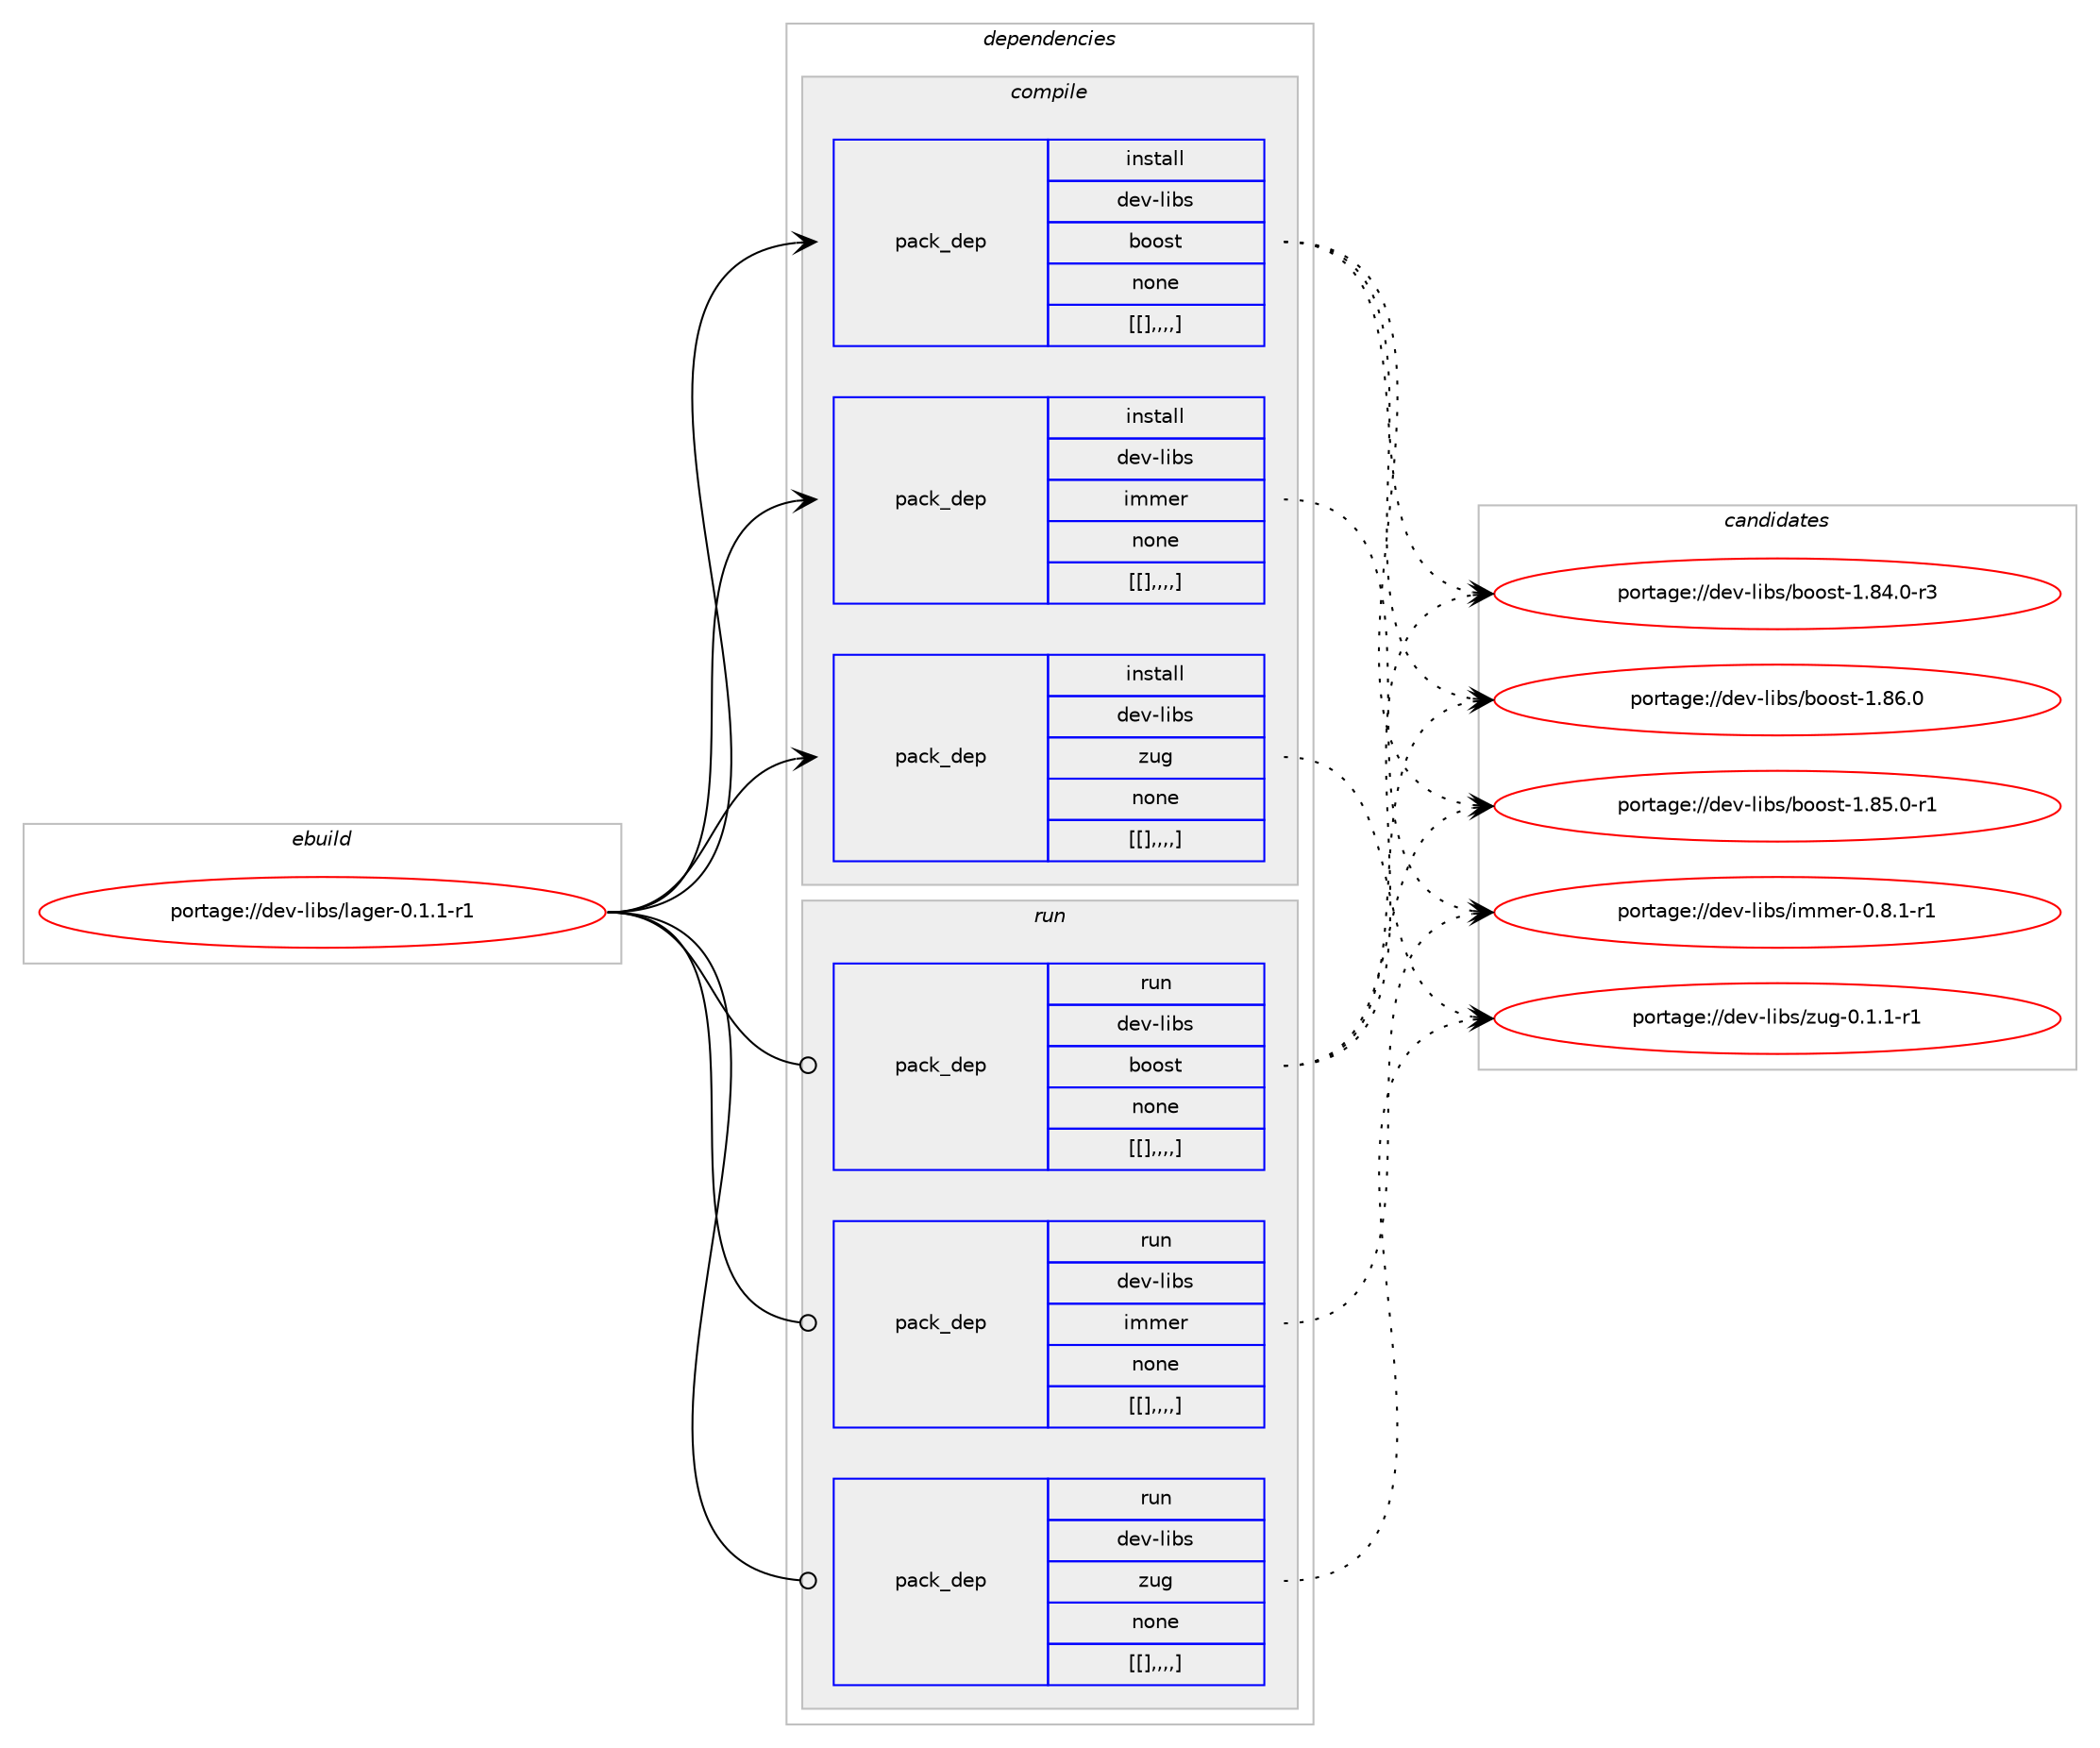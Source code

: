 digraph prolog {

# *************
# Graph options
# *************

newrank=true;
concentrate=true;
compound=true;
graph [rankdir=LR,fontname=Helvetica,fontsize=10,ranksep=1.5];#, ranksep=2.5, nodesep=0.2];
edge  [arrowhead=vee];
node  [fontname=Helvetica,fontsize=10];

# **********
# The ebuild
# **********

subgraph cluster_leftcol {
color=gray;
label=<<i>ebuild</i>>;
id [label="portage://dev-libs/lager-0.1.1-r1", color=red, width=4, href="../dev-libs/lager-0.1.1-r1.svg"];
}

# ****************
# The dependencies
# ****************

subgraph cluster_midcol {
color=gray;
label=<<i>dependencies</i>>;
subgraph cluster_compile {
fillcolor="#eeeeee";
style=filled;
label=<<i>compile</i>>;
subgraph pack81902 {
dependency110052 [label=<<TABLE BORDER="0" CELLBORDER="1" CELLSPACING="0" CELLPADDING="4" WIDTH="220"><TR><TD ROWSPAN="6" CELLPADDING="30">pack_dep</TD></TR><TR><TD WIDTH="110">install</TD></TR><TR><TD>dev-libs</TD></TR><TR><TD>boost</TD></TR><TR><TD>none</TD></TR><TR><TD>[[],,,,]</TD></TR></TABLE>>, shape=none, color=blue];
}
id:e -> dependency110052:w [weight=20,style="solid",arrowhead="vee"];
subgraph pack81903 {
dependency110053 [label=<<TABLE BORDER="0" CELLBORDER="1" CELLSPACING="0" CELLPADDING="4" WIDTH="220"><TR><TD ROWSPAN="6" CELLPADDING="30">pack_dep</TD></TR><TR><TD WIDTH="110">install</TD></TR><TR><TD>dev-libs</TD></TR><TR><TD>immer</TD></TR><TR><TD>none</TD></TR><TR><TD>[[],,,,]</TD></TR></TABLE>>, shape=none, color=blue];
}
id:e -> dependency110053:w [weight=20,style="solid",arrowhead="vee"];
subgraph pack81904 {
dependency110054 [label=<<TABLE BORDER="0" CELLBORDER="1" CELLSPACING="0" CELLPADDING="4" WIDTH="220"><TR><TD ROWSPAN="6" CELLPADDING="30">pack_dep</TD></TR><TR><TD WIDTH="110">install</TD></TR><TR><TD>dev-libs</TD></TR><TR><TD>zug</TD></TR><TR><TD>none</TD></TR><TR><TD>[[],,,,]</TD></TR></TABLE>>, shape=none, color=blue];
}
id:e -> dependency110054:w [weight=20,style="solid",arrowhead="vee"];
}
subgraph cluster_compileandrun {
fillcolor="#eeeeee";
style=filled;
label=<<i>compile and run</i>>;
}
subgraph cluster_run {
fillcolor="#eeeeee";
style=filled;
label=<<i>run</i>>;
subgraph pack81905 {
dependency110055 [label=<<TABLE BORDER="0" CELLBORDER="1" CELLSPACING="0" CELLPADDING="4" WIDTH="220"><TR><TD ROWSPAN="6" CELLPADDING="30">pack_dep</TD></TR><TR><TD WIDTH="110">run</TD></TR><TR><TD>dev-libs</TD></TR><TR><TD>boost</TD></TR><TR><TD>none</TD></TR><TR><TD>[[],,,,]</TD></TR></TABLE>>, shape=none, color=blue];
}
id:e -> dependency110055:w [weight=20,style="solid",arrowhead="odot"];
subgraph pack81906 {
dependency110056 [label=<<TABLE BORDER="0" CELLBORDER="1" CELLSPACING="0" CELLPADDING="4" WIDTH="220"><TR><TD ROWSPAN="6" CELLPADDING="30">pack_dep</TD></TR><TR><TD WIDTH="110">run</TD></TR><TR><TD>dev-libs</TD></TR><TR><TD>immer</TD></TR><TR><TD>none</TD></TR><TR><TD>[[],,,,]</TD></TR></TABLE>>, shape=none, color=blue];
}
id:e -> dependency110056:w [weight=20,style="solid",arrowhead="odot"];
subgraph pack81907 {
dependency110057 [label=<<TABLE BORDER="0" CELLBORDER="1" CELLSPACING="0" CELLPADDING="4" WIDTH="220"><TR><TD ROWSPAN="6" CELLPADDING="30">pack_dep</TD></TR><TR><TD WIDTH="110">run</TD></TR><TR><TD>dev-libs</TD></TR><TR><TD>zug</TD></TR><TR><TD>none</TD></TR><TR><TD>[[],,,,]</TD></TR></TABLE>>, shape=none, color=blue];
}
id:e -> dependency110057:w [weight=20,style="solid",arrowhead="odot"];
}
}

# **************
# The candidates
# **************

subgraph cluster_choices {
rank=same;
color=gray;
label=<<i>candidates</i>>;

subgraph choice81902 {
color=black;
nodesep=1;
choice1001011184510810598115479811111111511645494656544648 [label="portage://dev-libs/boost-1.86.0", color=red, width=4,href="../dev-libs/boost-1.86.0.svg"];
choice10010111845108105981154798111111115116454946565346484511449 [label="portage://dev-libs/boost-1.85.0-r1", color=red, width=4,href="../dev-libs/boost-1.85.0-r1.svg"];
choice10010111845108105981154798111111115116454946565246484511451 [label="portage://dev-libs/boost-1.84.0-r3", color=red, width=4,href="../dev-libs/boost-1.84.0-r3.svg"];
dependency110052:e -> choice1001011184510810598115479811111111511645494656544648:w [style=dotted,weight="100"];
dependency110052:e -> choice10010111845108105981154798111111115116454946565346484511449:w [style=dotted,weight="100"];
dependency110052:e -> choice10010111845108105981154798111111115116454946565246484511451:w [style=dotted,weight="100"];
}
subgraph choice81903 {
color=black;
nodesep=1;
choice1001011184510810598115471051091091011144548465646494511449 [label="portage://dev-libs/immer-0.8.1-r1", color=red, width=4,href="../dev-libs/immer-0.8.1-r1.svg"];
dependency110053:e -> choice1001011184510810598115471051091091011144548465646494511449:w [style=dotted,weight="100"];
}
subgraph choice81904 {
color=black;
nodesep=1;
choice1001011184510810598115471221171034548464946494511449 [label="portage://dev-libs/zug-0.1.1-r1", color=red, width=4,href="../dev-libs/zug-0.1.1-r1.svg"];
dependency110054:e -> choice1001011184510810598115471221171034548464946494511449:w [style=dotted,weight="100"];
}
subgraph choice81905 {
color=black;
nodesep=1;
choice1001011184510810598115479811111111511645494656544648 [label="portage://dev-libs/boost-1.86.0", color=red, width=4,href="../dev-libs/boost-1.86.0.svg"];
choice10010111845108105981154798111111115116454946565346484511449 [label="portage://dev-libs/boost-1.85.0-r1", color=red, width=4,href="../dev-libs/boost-1.85.0-r1.svg"];
choice10010111845108105981154798111111115116454946565246484511451 [label="portage://dev-libs/boost-1.84.0-r3", color=red, width=4,href="../dev-libs/boost-1.84.0-r3.svg"];
dependency110055:e -> choice1001011184510810598115479811111111511645494656544648:w [style=dotted,weight="100"];
dependency110055:e -> choice10010111845108105981154798111111115116454946565346484511449:w [style=dotted,weight="100"];
dependency110055:e -> choice10010111845108105981154798111111115116454946565246484511451:w [style=dotted,weight="100"];
}
subgraph choice81906 {
color=black;
nodesep=1;
choice1001011184510810598115471051091091011144548465646494511449 [label="portage://dev-libs/immer-0.8.1-r1", color=red, width=4,href="../dev-libs/immer-0.8.1-r1.svg"];
dependency110056:e -> choice1001011184510810598115471051091091011144548465646494511449:w [style=dotted,weight="100"];
}
subgraph choice81907 {
color=black;
nodesep=1;
choice1001011184510810598115471221171034548464946494511449 [label="portage://dev-libs/zug-0.1.1-r1", color=red, width=4,href="../dev-libs/zug-0.1.1-r1.svg"];
dependency110057:e -> choice1001011184510810598115471221171034548464946494511449:w [style=dotted,weight="100"];
}
}

}
